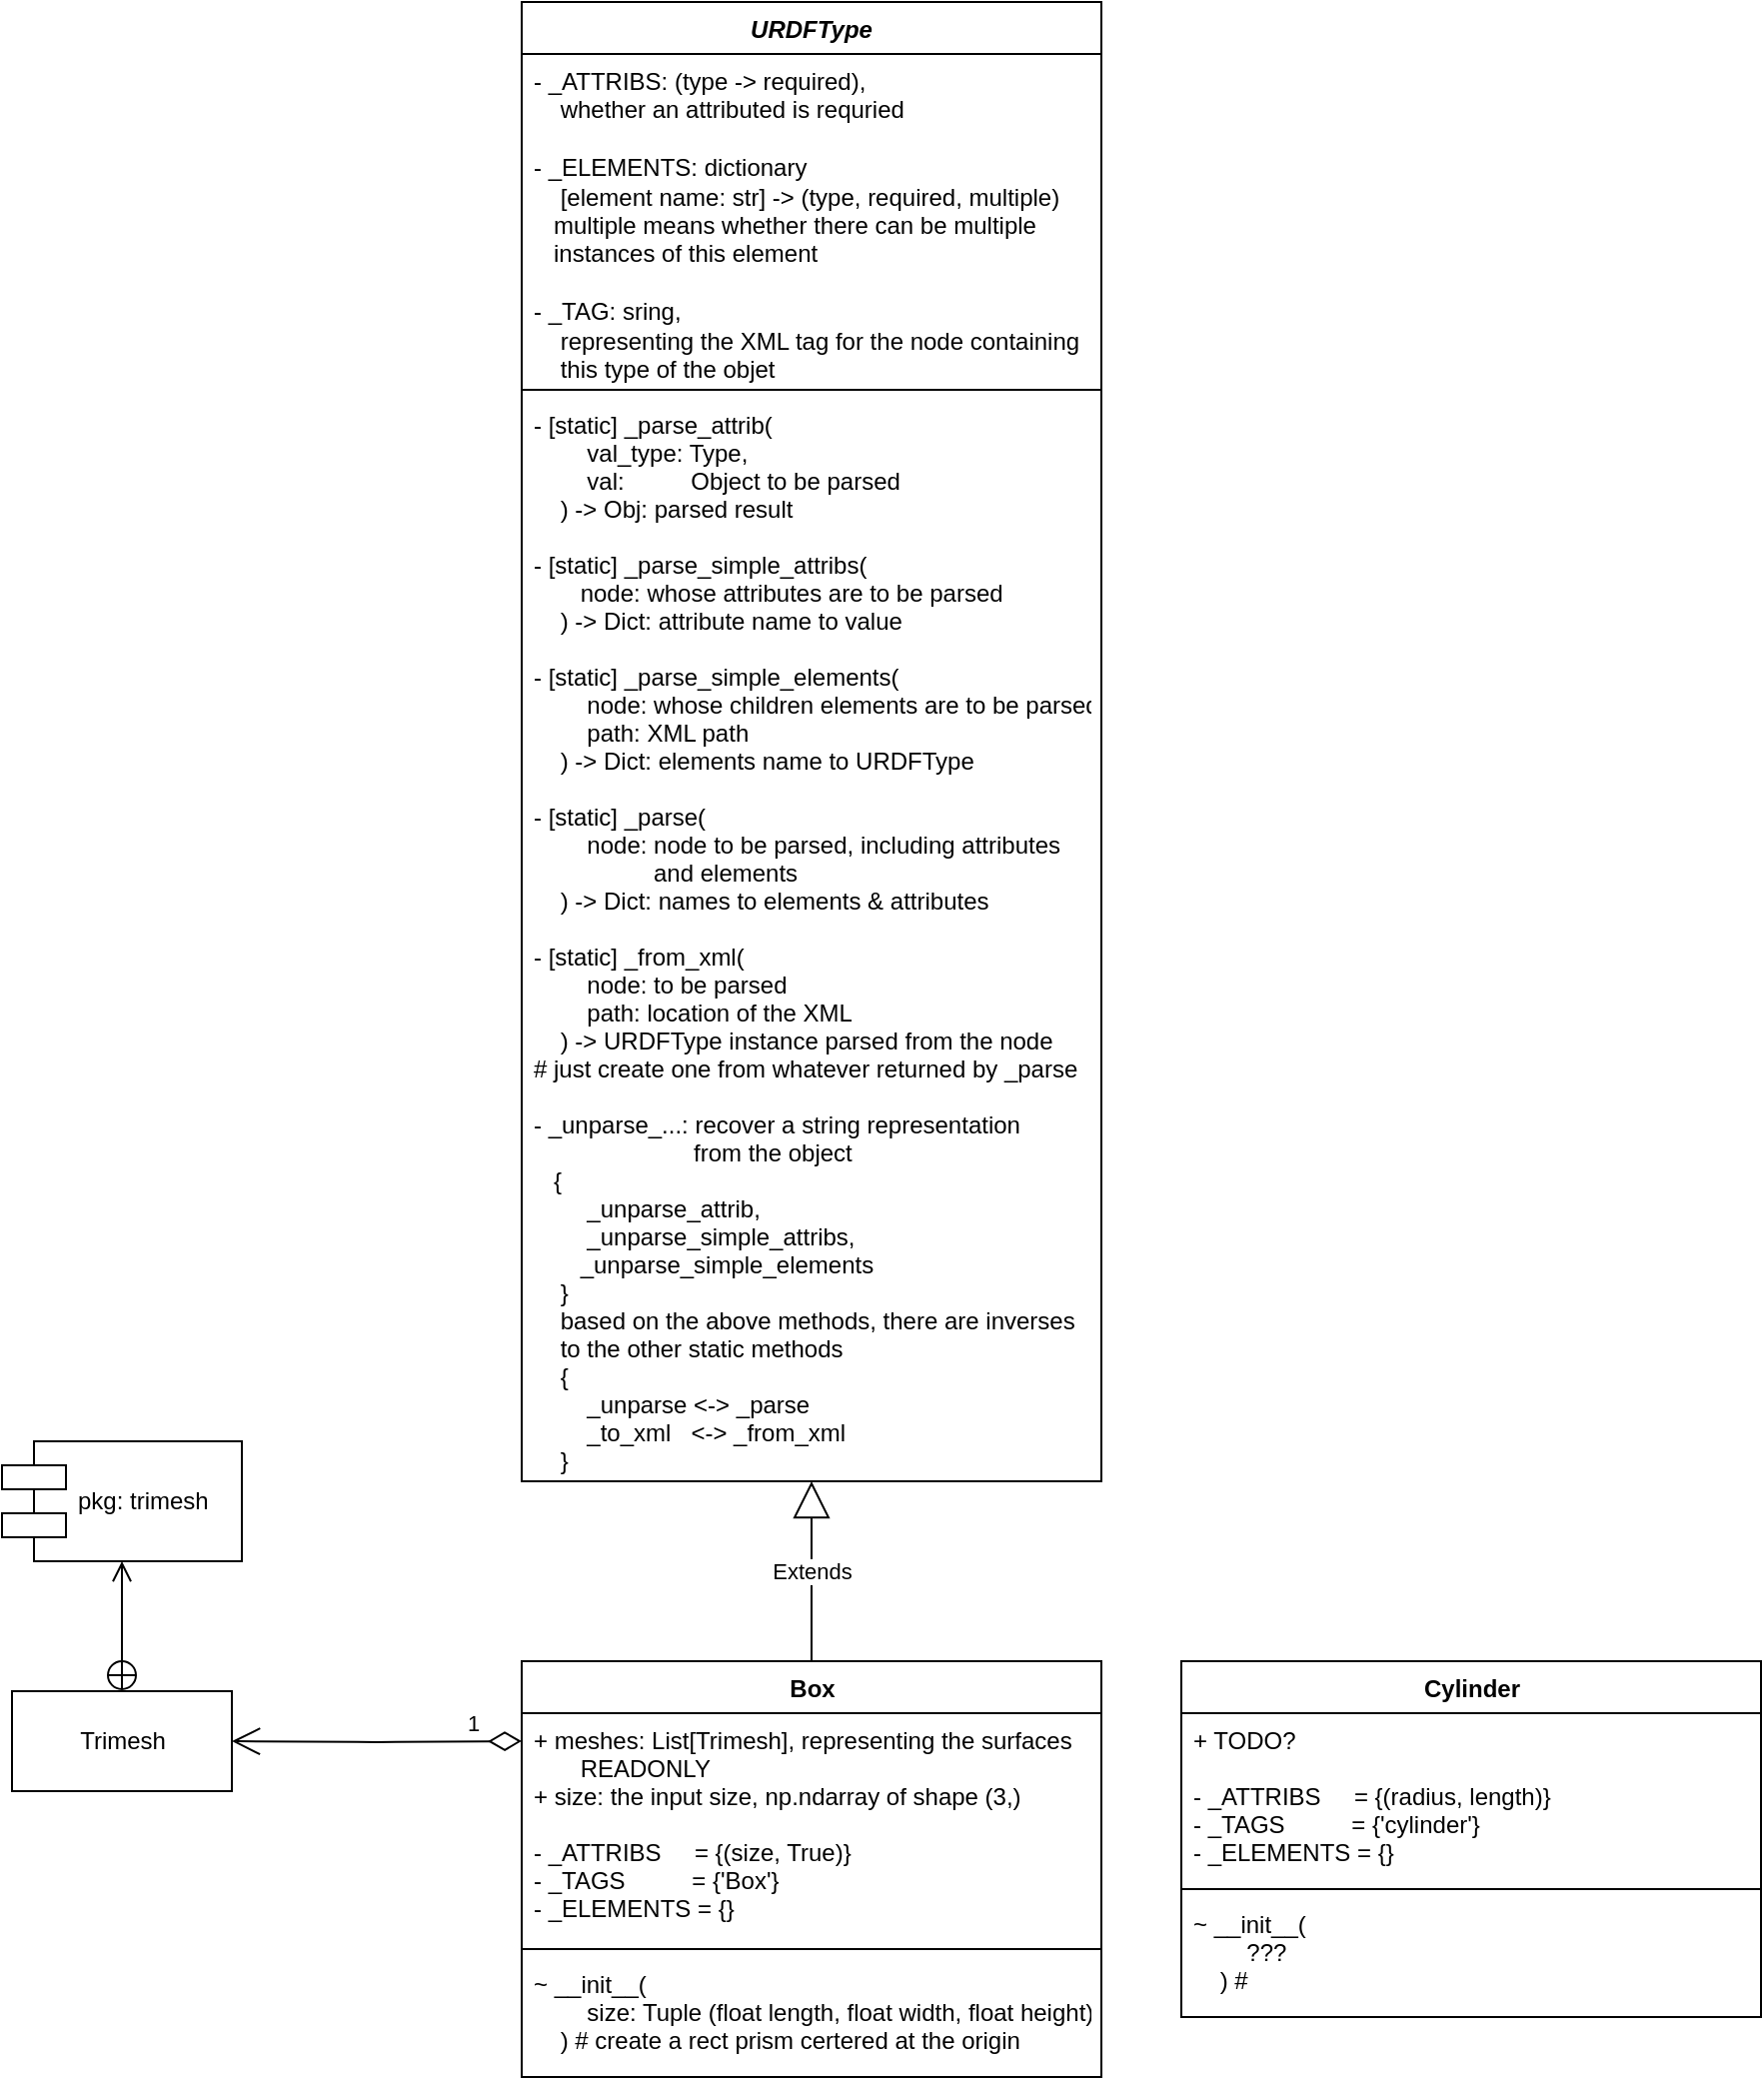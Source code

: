 <mxfile version="15.6.2" type="github">
  <diagram id="fwKp2XOQM0QRLQyKSSzV" name="第 1 页">
    <mxGraphModel dx="1422" dy="737" grid="1" gridSize="10" guides="1" tooltips="1" connect="1" arrows="1" fold="1" page="1" pageScale="1" pageWidth="1169" pageHeight="827" math="0" shadow="0">
      <root>
        <mxCell id="0" />
        <mxCell id="1" parent="0" />
        <mxCell id="K1gjwdnqa1Q1dgGTSck5-3" value="URDFType" style="swimlane;fontStyle=3;align=center;verticalAlign=top;childLayout=stackLayout;horizontal=1;startSize=26;horizontalStack=0;resizeParent=1;resizeParentMax=0;resizeLast=0;collapsible=1;marginBottom=0;" parent="1" vertex="1">
          <mxGeometry x="340" y="60" width="290" height="740" as="geometry" />
        </mxCell>
        <mxCell id="K1gjwdnqa1Q1dgGTSck5-4" value="- _ATTRIBS: (type -&amp;gt; required), &lt;br&gt;    whether an attributed is requried &lt;br&gt;&lt;br&gt;- _ELEMENTS: dictionary&lt;br&gt;    [element name: str] -&amp;gt; (type, required, multiple)&lt;br&gt;   multiple means whether there can be multiple&lt;br&gt;   instances of this element&lt;br&gt;&lt;br&gt;- _TAG: sring,&lt;br&gt;    representing the XML tag for the node containing&lt;br&gt;    this type of the objet" style="text;strokeColor=none;fillColor=none;align=left;verticalAlign=top;spacingLeft=4;spacingRight=4;overflow=hidden;rotatable=0;points=[[0,0.5],[1,0.5]];portConstraint=eastwest;html=1;" parent="K1gjwdnqa1Q1dgGTSck5-3" vertex="1">
          <mxGeometry y="26" width="290" height="164" as="geometry" />
        </mxCell>
        <mxCell id="K1gjwdnqa1Q1dgGTSck5-5" value="" style="line;strokeWidth=1;fillColor=none;align=left;verticalAlign=middle;spacingTop=-1;spacingLeft=3;spacingRight=3;rotatable=0;labelPosition=right;points=[];portConstraint=eastwest;" parent="K1gjwdnqa1Q1dgGTSck5-3" vertex="1">
          <mxGeometry y="190" width="290" height="8" as="geometry" />
        </mxCell>
        <mxCell id="K1gjwdnqa1Q1dgGTSck5-6" value="- [static] _parse_attrib(&#xa;        val_type: Type,&#xa;        val:          Object to be parsed&#xa;    ) -&gt; Obj: parsed result&#xa;&#xa;- [static] _parse_simple_attribs(&#xa;       node: whose attributes are to be parsed&#xa;    ) -&gt; Dict: attribute name to value&#xa;&#xa;- [static] _parse_simple_elements(&#xa;        node: whose children elements are to be parsed,&#xa;        path: XML path&#xa;    ) -&gt; Dict: elements name to URDFType&#xa;&#xa;- [static] _parse(&#xa;        node: node to be parsed, including attributes&#xa;                  and elements&#xa;    ) -&gt; Dict: names to elements &amp; attributes&#xa;&#xa;- [static] _from_xml(&#xa;        node: to be parsed&#xa;        path: location of the XML&#xa;    ) -&gt; URDFType instance parsed from the node&#xa;# just create one from whatever returned by _parse&#xa;&#xa;- _unparse_...: recover a string representation&#xa;                        from the object&#xa;   {&#xa;        _unparse_attrib,&#xa;        _unparse_simple_attribs,&#xa;       _unparse_simple_elements&#xa;    }&#xa;    based on the above methods, there are inverses&#xa;    to the other static methods&#xa;    {&#xa;        _unparse &lt;-&gt; _parse&#xa;        _to_xml   &lt;-&gt; _from_xml&#xa;    }" style="text;strokeColor=none;fillColor=none;align=left;verticalAlign=top;spacingLeft=4;spacingRight=4;overflow=hidden;rotatable=0;points=[[0,0.5],[1,0.5]];portConstraint=eastwest;" parent="K1gjwdnqa1Q1dgGTSck5-3" vertex="1">
          <mxGeometry y="198" width="290" height="542" as="geometry" />
        </mxCell>
        <mxCell id="K1gjwdnqa1Q1dgGTSck5-7" value="Box" style="swimlane;fontStyle=1;align=center;verticalAlign=top;childLayout=stackLayout;horizontal=1;startSize=26;horizontalStack=0;resizeParent=1;resizeParentMax=0;resizeLast=0;collapsible=1;marginBottom=0;html=1;" parent="1" vertex="1">
          <mxGeometry x="340" y="890" width="290" height="208" as="geometry" />
        </mxCell>
        <mxCell id="K1gjwdnqa1Q1dgGTSck5-8" value="+ meshes: List[Trimesh], representing the surfaces&#xa;       READONLY&#xa;+ size: the input size, np.ndarray of shape (3,)&#xa;&#xa;- _ATTRIBS     = {(size, True)}&#xa;- _TAGS          = {&#39;Box&#39;}&#xa;- _ELEMENTS = {}" style="text;strokeColor=none;fillColor=none;align=left;verticalAlign=top;spacingLeft=4;spacingRight=4;overflow=hidden;rotatable=0;points=[[0,0.5],[1,0.5]];portConstraint=eastwest;" parent="K1gjwdnqa1Q1dgGTSck5-7" vertex="1">
          <mxGeometry y="26" width="290" height="114" as="geometry" />
        </mxCell>
        <mxCell id="K1gjwdnqa1Q1dgGTSck5-9" value="" style="line;strokeWidth=1;fillColor=none;align=left;verticalAlign=middle;spacingTop=-1;spacingLeft=3;spacingRight=3;rotatable=0;labelPosition=right;points=[];portConstraint=eastwest;" parent="K1gjwdnqa1Q1dgGTSck5-7" vertex="1">
          <mxGeometry y="140" width="290" height="8" as="geometry" />
        </mxCell>
        <mxCell id="K1gjwdnqa1Q1dgGTSck5-10" value="~ __init__(&#xa;        size: Tuple (float length, float width, float height)\&#xa;    ) # create a rect prism certered at the origin " style="text;strokeColor=none;fillColor=none;align=left;verticalAlign=top;spacingLeft=4;spacingRight=4;overflow=hidden;rotatable=0;points=[[0,0.5],[1,0.5]];portConstraint=eastwest;" parent="K1gjwdnqa1Q1dgGTSck5-7" vertex="1">
          <mxGeometry y="148" width="290" height="60" as="geometry" />
        </mxCell>
        <mxCell id="K1gjwdnqa1Q1dgGTSck5-12" value="Extends" style="endArrow=block;endSize=16;endFill=0;html=1;exitX=0.5;exitY=0;exitDx=0;exitDy=0;" parent="1" source="K1gjwdnqa1Q1dgGTSck5-7" target="K1gjwdnqa1Q1dgGTSck5-6" edge="1">
          <mxGeometry width="160" relative="1" as="geometry">
            <mxPoint x="340" y="1000" as="sourcePoint" />
            <mxPoint x="500" y="1000" as="targetPoint" />
          </mxGeometry>
        </mxCell>
        <mxCell id="K1gjwdnqa1Q1dgGTSck5-13" value="1" style="endArrow=open;html=1;endSize=12;startArrow=diamondThin;startSize=14;startFill=0;edgeStyle=orthogonalEdgeStyle;align=left;verticalAlign=bottom;" parent="1" target="K1gjwdnqa1Q1dgGTSck5-17" edge="1">
          <mxGeometry x="0.002" y="-43" relative="1" as="geometry">
            <mxPoint x="340" y="930" as="sourcePoint" />
            <mxPoint x="140" y="930" as="targetPoint" />
            <mxPoint x="43" y="43" as="offset" />
          </mxGeometry>
        </mxCell>
        <mxCell id="K1gjwdnqa1Q1dgGTSck5-17" value="Trimesh" style="html=1;" parent="1" vertex="1">
          <mxGeometry x="85" y="905" width="110" height="50" as="geometry" />
        </mxCell>
        <mxCell id="K1gjwdnqa1Q1dgGTSck5-18" value="pkg: trimesh" style="shape=component;align=left;spacingLeft=36;html=1;" parent="1" vertex="1">
          <mxGeometry x="80" y="780" width="120" height="60" as="geometry" />
        </mxCell>
        <mxCell id="K1gjwdnqa1Q1dgGTSck5-19" value="" style="endArrow=open;startArrow=circlePlus;endFill=0;startFill=0;endSize=8;html=1;exitX=0.5;exitY=0;exitDx=0;exitDy=0;entryX=0.5;entryY=1;entryDx=0;entryDy=0;" parent="1" source="K1gjwdnqa1Q1dgGTSck5-17" target="K1gjwdnqa1Q1dgGTSck5-18" edge="1">
          <mxGeometry width="160" relative="1" as="geometry">
            <mxPoint x="20" y="970" as="sourcePoint" />
            <mxPoint x="180" y="970" as="targetPoint" />
          </mxGeometry>
        </mxCell>
        <mxCell id="iCs_MiosVnf1JSAj2xHy-1" value="Cylinder" style="swimlane;fontStyle=1;align=center;verticalAlign=top;childLayout=stackLayout;horizontal=1;startSize=26;horizontalStack=0;resizeParent=1;resizeParentMax=0;resizeLast=0;collapsible=1;marginBottom=0;html=1;" vertex="1" parent="1">
          <mxGeometry x="670" y="890" width="290" height="178" as="geometry" />
        </mxCell>
        <mxCell id="iCs_MiosVnf1JSAj2xHy-2" value="+ TODO? &#xa;&#xa;- _ATTRIBS     = {(radius, length)}&#xa;- _TAGS          = {&#39;cylinder&#39;}&#xa;- _ELEMENTS = {}" style="text;strokeColor=none;fillColor=none;align=left;verticalAlign=top;spacingLeft=4;spacingRight=4;overflow=hidden;rotatable=0;points=[[0,0.5],[1,0.5]];portConstraint=eastwest;" vertex="1" parent="iCs_MiosVnf1JSAj2xHy-1">
          <mxGeometry y="26" width="290" height="84" as="geometry" />
        </mxCell>
        <mxCell id="iCs_MiosVnf1JSAj2xHy-3" value="" style="line;strokeWidth=1;fillColor=none;align=left;verticalAlign=middle;spacingTop=-1;spacingLeft=3;spacingRight=3;rotatable=0;labelPosition=right;points=[];portConstraint=eastwest;" vertex="1" parent="iCs_MiosVnf1JSAj2xHy-1">
          <mxGeometry y="110" width="290" height="8" as="geometry" />
        </mxCell>
        <mxCell id="iCs_MiosVnf1JSAj2xHy-4" value="~ __init__(&#xa;        ???&#xa;    ) #  " style="text;strokeColor=none;fillColor=none;align=left;verticalAlign=top;spacingLeft=4;spacingRight=4;overflow=hidden;rotatable=0;points=[[0,0.5],[1,0.5]];portConstraint=eastwest;" vertex="1" parent="iCs_MiosVnf1JSAj2xHy-1">
          <mxGeometry y="118" width="290" height="60" as="geometry" />
        </mxCell>
      </root>
    </mxGraphModel>
  </diagram>
</mxfile>
